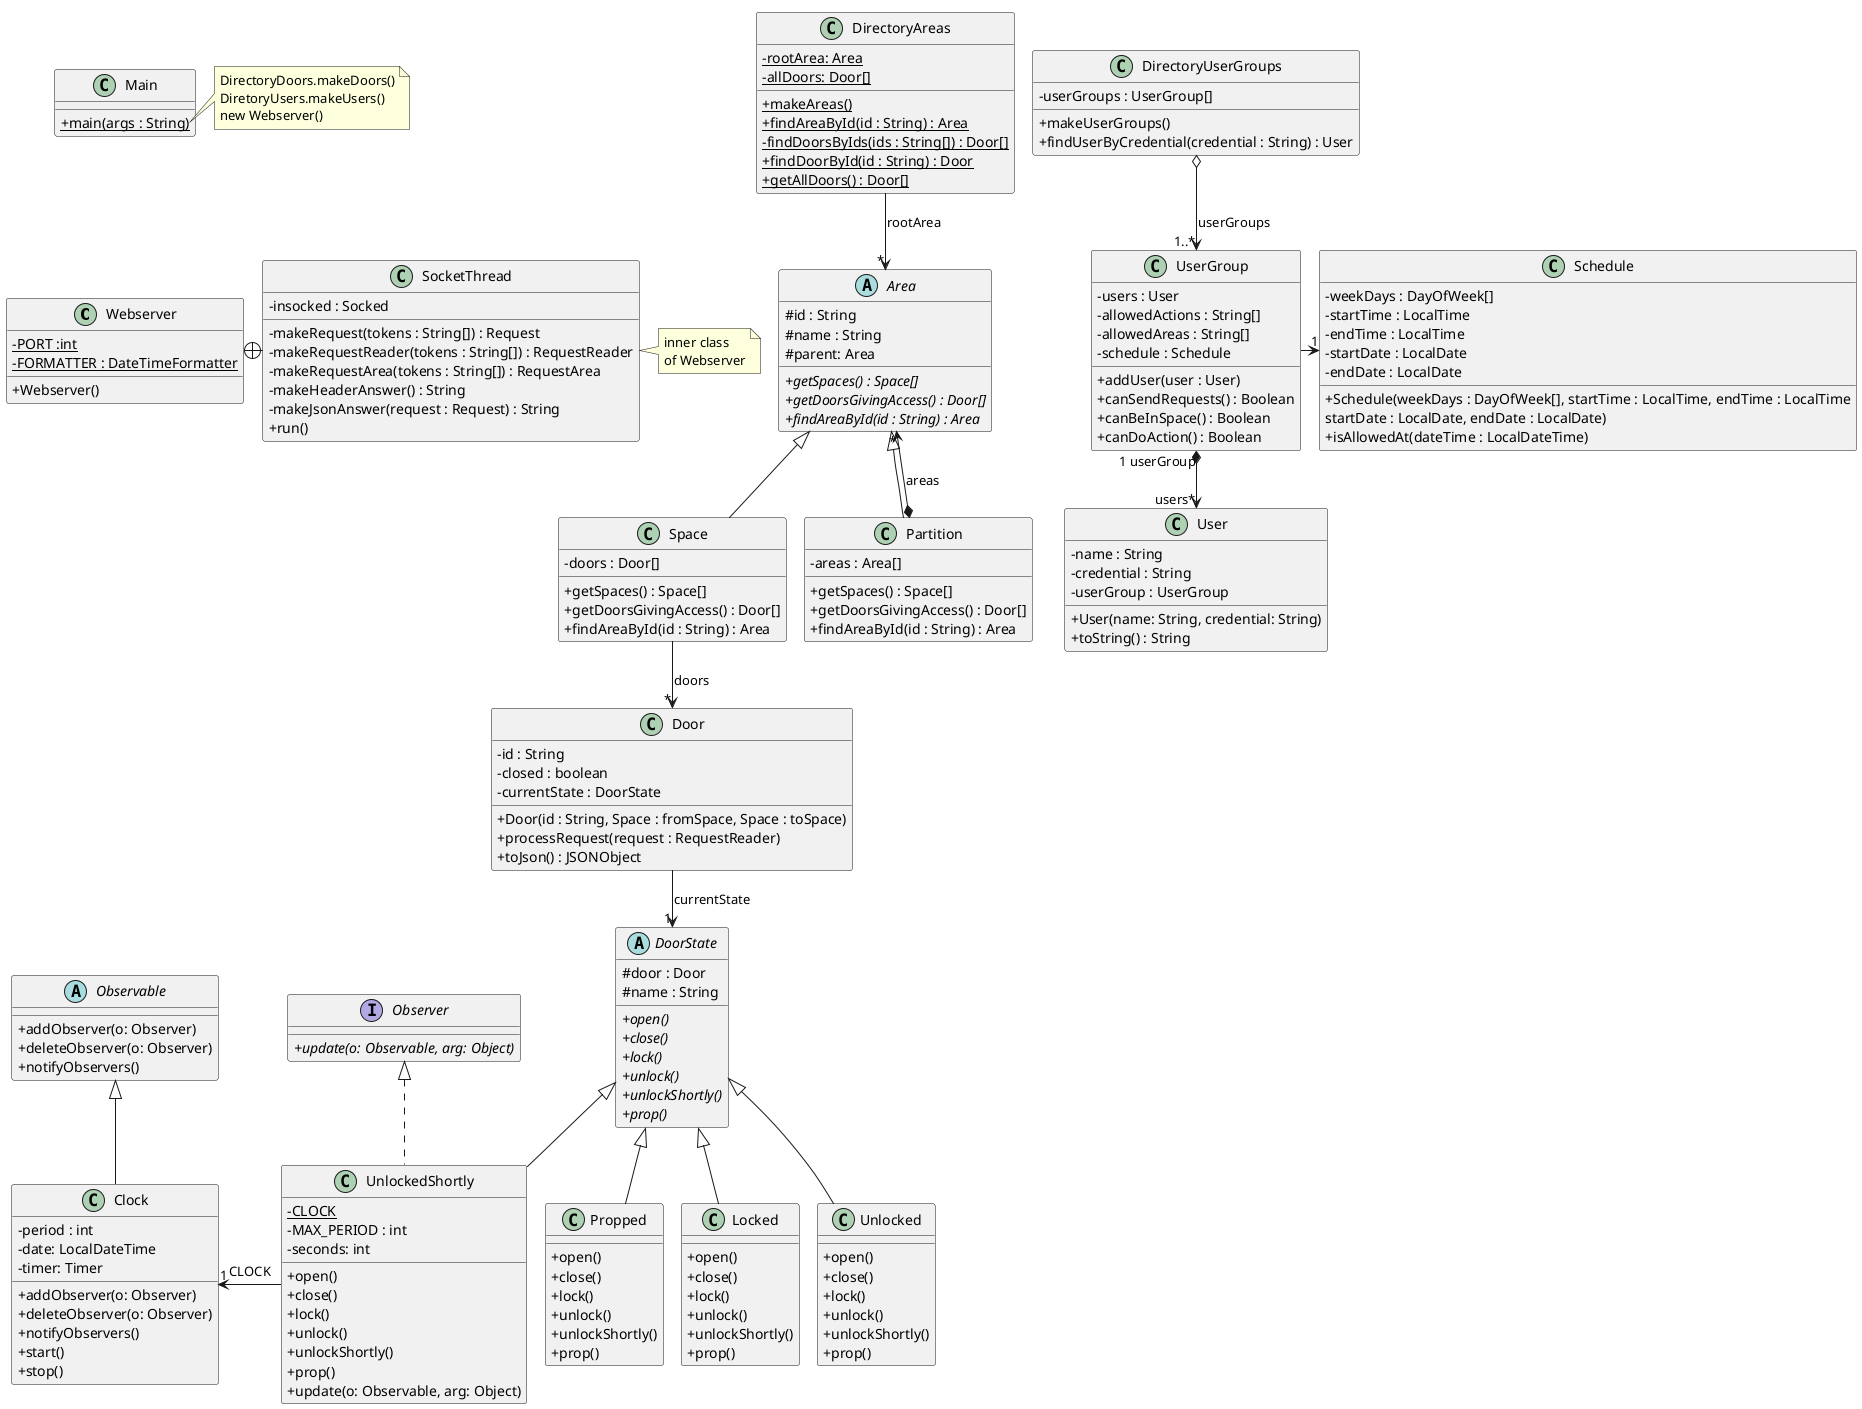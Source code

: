 @startuml
'https://plantuml.com/class-diagram
skinparam classAttributeIconSize 0
!pragma layout smetana

class Webserver {
- {static} PORT :int
- {static} FORMATTER : DateTimeFormatter
+ Webserver()
}

class SocketThread {
- insocked : Socked
- makeRequest(tokens : String[]) : Request
- makeRequestReader(tokens : String[]) : RequestReader
- makeRequestArea(tokens : String[]) : RequestArea
- makeHeaderAnswer() : String
- makeJsonAnswer(request : Request) : String
+ run()
}

Webserver +-right- SocketThread

note right of SocketThread
inner class
of Webserver
end note

class DirectoryAreas
{
{static}-rootArea: Area
{static}-allDoors: Door[]
{static}+makeAreas()
{static}+findAreaById(id : String) : Area
{static}-findDoorsByIds(ids : String[]) : Door[]
{static}+findDoorById(id : String) : Door
{static}+getAllDoors() : Door[]
}

DirectoryAreas --> "*" Area : "rootArea"

class Door {
- id : String
- closed : boolean
- currentState : DoorState
+ Door(id : String, Space : fromSpace, Space : toSpace)
+ processRequest(request : RequestReader)
+ toJson() : JSONObject

'+ toString() : String
'+ isClosed() :boolean
'+ setClosed(b : boolean)
'+ getStateName() : String

}

class DirectoryUserGroups {
- userGroups : UserGroup[]
+ makeUserGroups()
+ findUserByCredential(credential : String) : User
}

DirectoryUserGroups o--> "1..*" UserGroup : "userGroups"
UserGroup "1 userGroup"*-->"users*" User

class UserGroup {
- users : User
- allowedActions : String[]
- allowedAreas : String[]
- schedule : Schedule
+ addUser(user : User)
+ canSendRequests() : Boolean
+ canBeInSpace() : Boolean
+ canDoAction() : Boolean
}

UserGroup -right->"1" Schedule

class Schedule {
- weekDays : DayOfWeek[]
- startTime : LocalTime
- endTime : LocalTime
- startDate : LocalDate
- endDate : LocalDate

+ Schedule(weekDays : DayOfWeek[], startTime : LocalTime, endTime : LocalTime
    startDate : LocalDate, endDate : LocalDate)
+ isAllowedAt(dateTime : LocalDateTime)
}

class User {
- name : String
- credential : String
- userGroup : UserGroup
+ User(name: String, credential: String)
+ toString() : String
}


class Main {
+ {static} main(args : String)
}

abstract DoorState{
# door : Door
# name : String
{abstract}+ open()
{abstract}+ close()
{abstract}+ lock()
{abstract}+ unlock()
{abstract}+ unlockShortly()
{abstract}+ prop()
}

class Locked extends DoorState{
+ open()
+ close()
+ lock()
+ unlock()
+ unlockShortly()
+ prop()
}

class Unlocked extends DoorState{
+ open()
+ close()
+ lock()
+ unlock()
+ unlockShortly()
+ prop()
}

interface Observer{
{abstract}+ update(o: Observable, arg: Object)
}

class UnlockedShortly extends DoorState implements Observer{
{static}- CLOCK
-MAX_PERIOD : int
-seconds: int
+ open()
+ close()
+ lock()
+ unlock()
+ unlockShortly()
+ prop()
+ update(o: Observable, arg: Object)
}

class Propped extends DoorState{
+ open()
+ close()
+ lock()
+ unlock()
+ unlockShortly()
+ prop()
}

abstract Area{
#id : String
#name : String
#parent: Area
{abstract}+ getSpaces() : Space[]
{abstract}+ getDoorsGivingAccess() : Door[]
{abstract}+ findAreaById(id : String) : Area
}

class Space extends Area{
- doors : Door[]
+ getSpaces() : Space[]
+ getDoorsGivingAccess() : Door[]
+ findAreaById(id : String) : Area
}

class Partition extends Area{
- areas : Area[]
+ getSpaces() : Space[]
+ getDoorsGivingAccess() : Door[]
+ findAreaById(id : String) : Area
}

abstract Observable {
+addObserver(o: Observer)
+deleteObserver(o: Observer)
+notifyObservers()
}

class Clock extends Observable {
-period : int
-date: LocalDateTime
-timer: Timer
+addObserver(o: Observer)
+deleteObserver(o: Observer)
+notifyObservers()
+start()
+stop()
}

UnlockedShortly -left->"1" Clock : CLOCK

note right of Main::main
DirectoryDoors.makeDoors()
DiretoryUsers.makeUsers()
new Webserver()
end note

Main -[hidden]down- Webserver
Door -->"1" DoorState : currentState
Partition *-->"*" Area : areas
Space -->"*" Door : doors
@enduml
